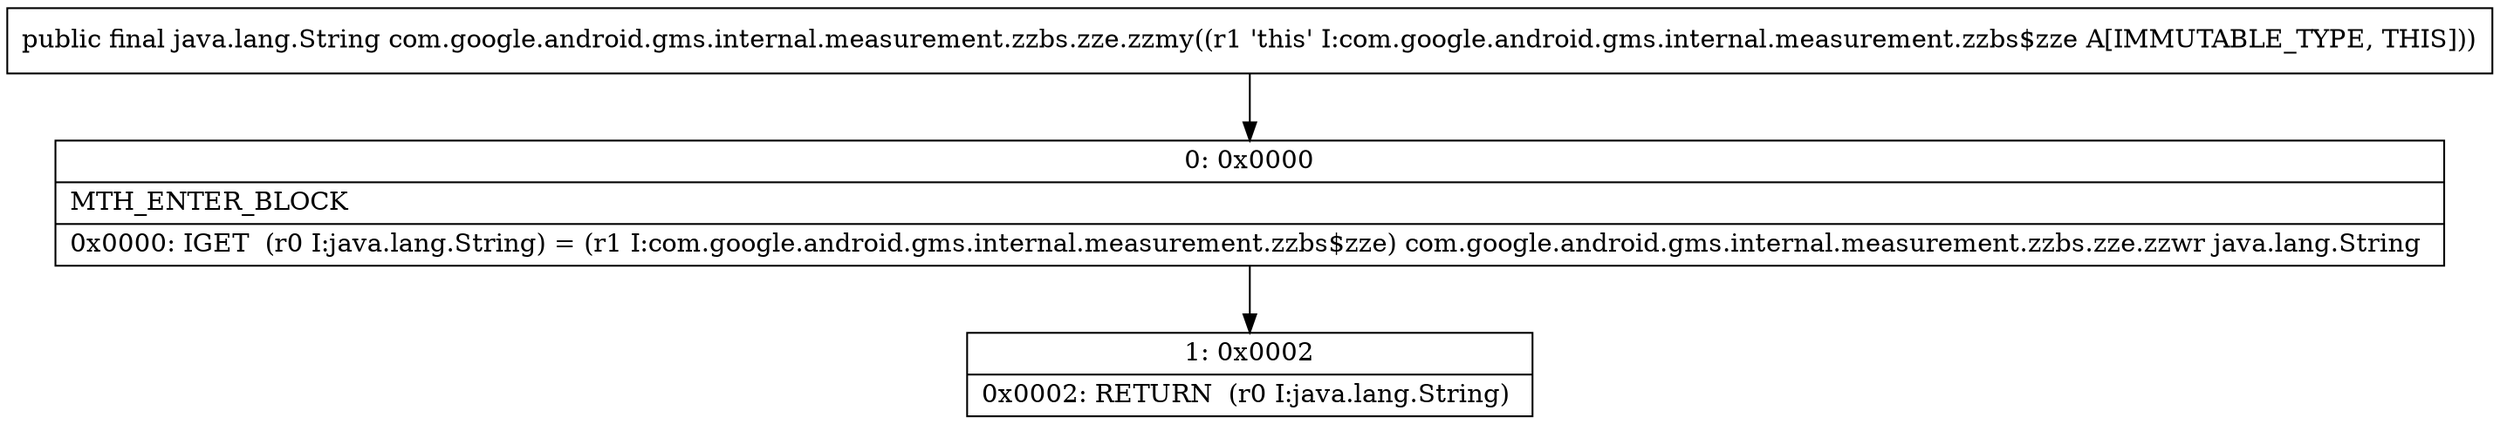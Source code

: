digraph "CFG forcom.google.android.gms.internal.measurement.zzbs.zze.zzmy()Ljava\/lang\/String;" {
Node_0 [shape=record,label="{0\:\ 0x0000|MTH_ENTER_BLOCK\l|0x0000: IGET  (r0 I:java.lang.String) = (r1 I:com.google.android.gms.internal.measurement.zzbs$zze) com.google.android.gms.internal.measurement.zzbs.zze.zzwr java.lang.String \l}"];
Node_1 [shape=record,label="{1\:\ 0x0002|0x0002: RETURN  (r0 I:java.lang.String) \l}"];
MethodNode[shape=record,label="{public final java.lang.String com.google.android.gms.internal.measurement.zzbs.zze.zzmy((r1 'this' I:com.google.android.gms.internal.measurement.zzbs$zze A[IMMUTABLE_TYPE, THIS])) }"];
MethodNode -> Node_0;
Node_0 -> Node_1;
}

